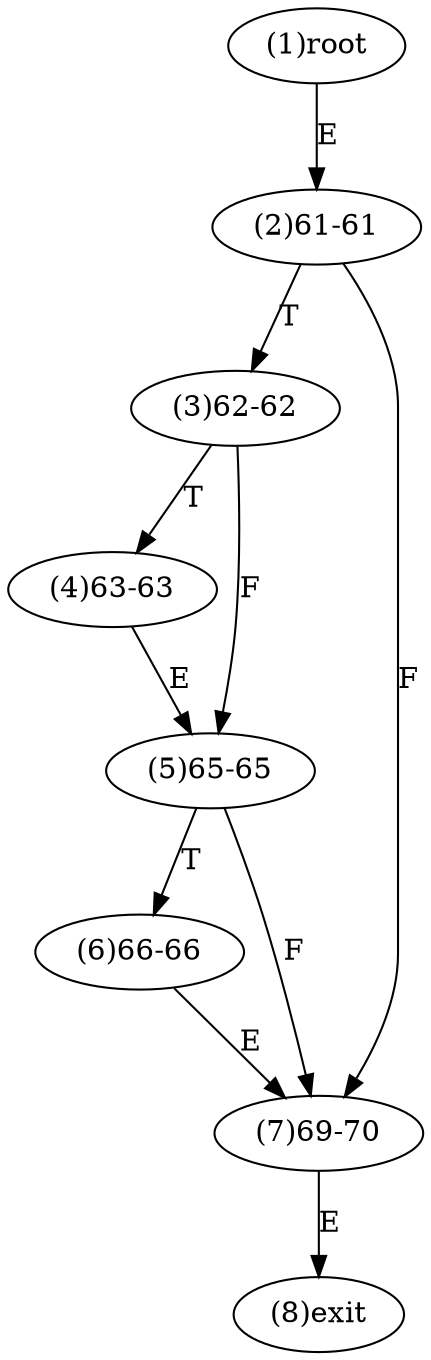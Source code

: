 digraph "" { 
1[ label="(1)root"];
2[ label="(2)61-61"];
3[ label="(3)62-62"];
4[ label="(4)63-63"];
5[ label="(5)65-65"];
6[ label="(6)66-66"];
7[ label="(7)69-70"];
8[ label="(8)exit"];
1->2[ label="E"];
2->7[ label="F"];
2->3[ label="T"];
3->5[ label="F"];
3->4[ label="T"];
4->5[ label="E"];
5->7[ label="F"];
5->6[ label="T"];
6->7[ label="E"];
7->8[ label="E"];
}
